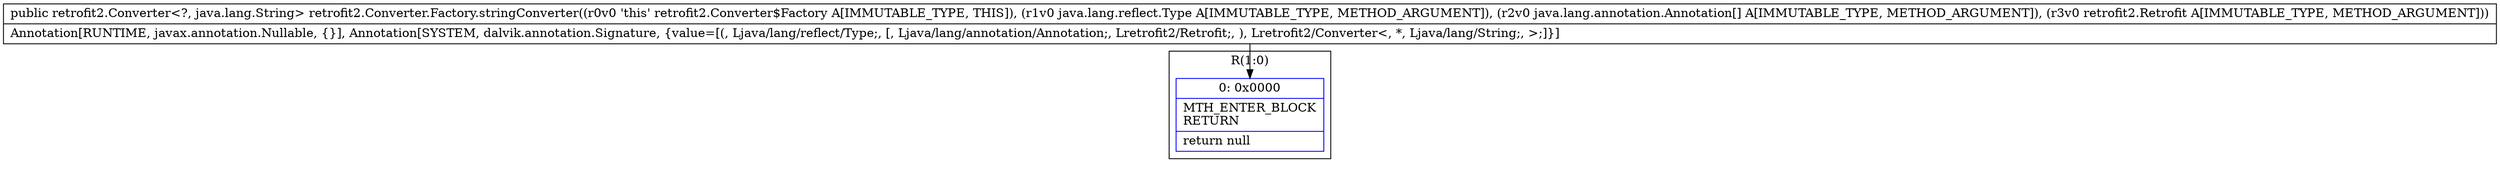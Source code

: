 digraph "CFG forretrofit2.Converter.Factory.stringConverter(Ljava\/lang\/reflect\/Type;[Ljava\/lang\/annotation\/Annotation;Lretrofit2\/Retrofit;)Lretrofit2\/Converter;" {
subgraph cluster_Region_1034761951 {
label = "R(1:0)";
node [shape=record,color=blue];
Node_0 [shape=record,label="{0\:\ 0x0000|MTH_ENTER_BLOCK\lRETURN\l|return null\l}"];
}
MethodNode[shape=record,label="{public retrofit2.Converter\<?, java.lang.String\> retrofit2.Converter.Factory.stringConverter((r0v0 'this' retrofit2.Converter$Factory A[IMMUTABLE_TYPE, THIS]), (r1v0 java.lang.reflect.Type A[IMMUTABLE_TYPE, METHOD_ARGUMENT]), (r2v0 java.lang.annotation.Annotation[] A[IMMUTABLE_TYPE, METHOD_ARGUMENT]), (r3v0 retrofit2.Retrofit A[IMMUTABLE_TYPE, METHOD_ARGUMENT]))  | Annotation[RUNTIME, javax.annotation.Nullable, \{\}], Annotation[SYSTEM, dalvik.annotation.Signature, \{value=[(, Ljava\/lang\/reflect\/Type;, [, Ljava\/lang\/annotation\/Annotation;, Lretrofit2\/Retrofit;, ), Lretrofit2\/Converter\<, *, Ljava\/lang\/String;, \>;]\}]\l}"];
MethodNode -> Node_0;
}

